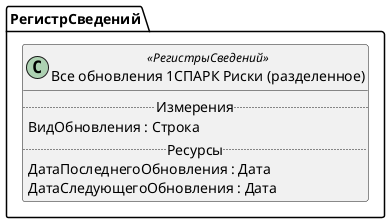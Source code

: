 ﻿@startuml ВсеОбновленияСПАРКРазделенное
'!include templates.wsd
'..\include templates.wsd
class РегистрСведений.ВсеОбновленияСПАРКРазделенное as "Все обновления 1СПАРК Риски (разделенное)" <<РегистрыСведений>>
{
..Измерения..
ВидОбновления : Строка
..Ресурсы..
ДатаПоследнегоОбновления : Дата
ДатаСледующегоОбновления : Дата
}
@enduml
